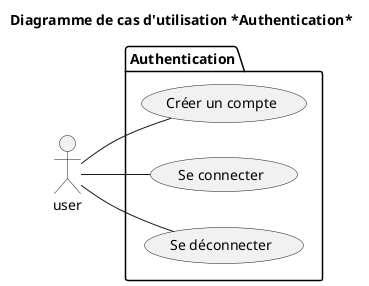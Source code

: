 @startuml 02_uc_authentication
title Diagramme de cas d'utilisation *Authentication*

package Authentication{
    left to right direction
    (Créer un compte) as CREATE
    (Se connecter) as LOGIN
    (Se déconnecter) as LOGOUT
}

actor user

user -- CREATE
user -- LOGIN
user -- LOGOUT


@enduml
